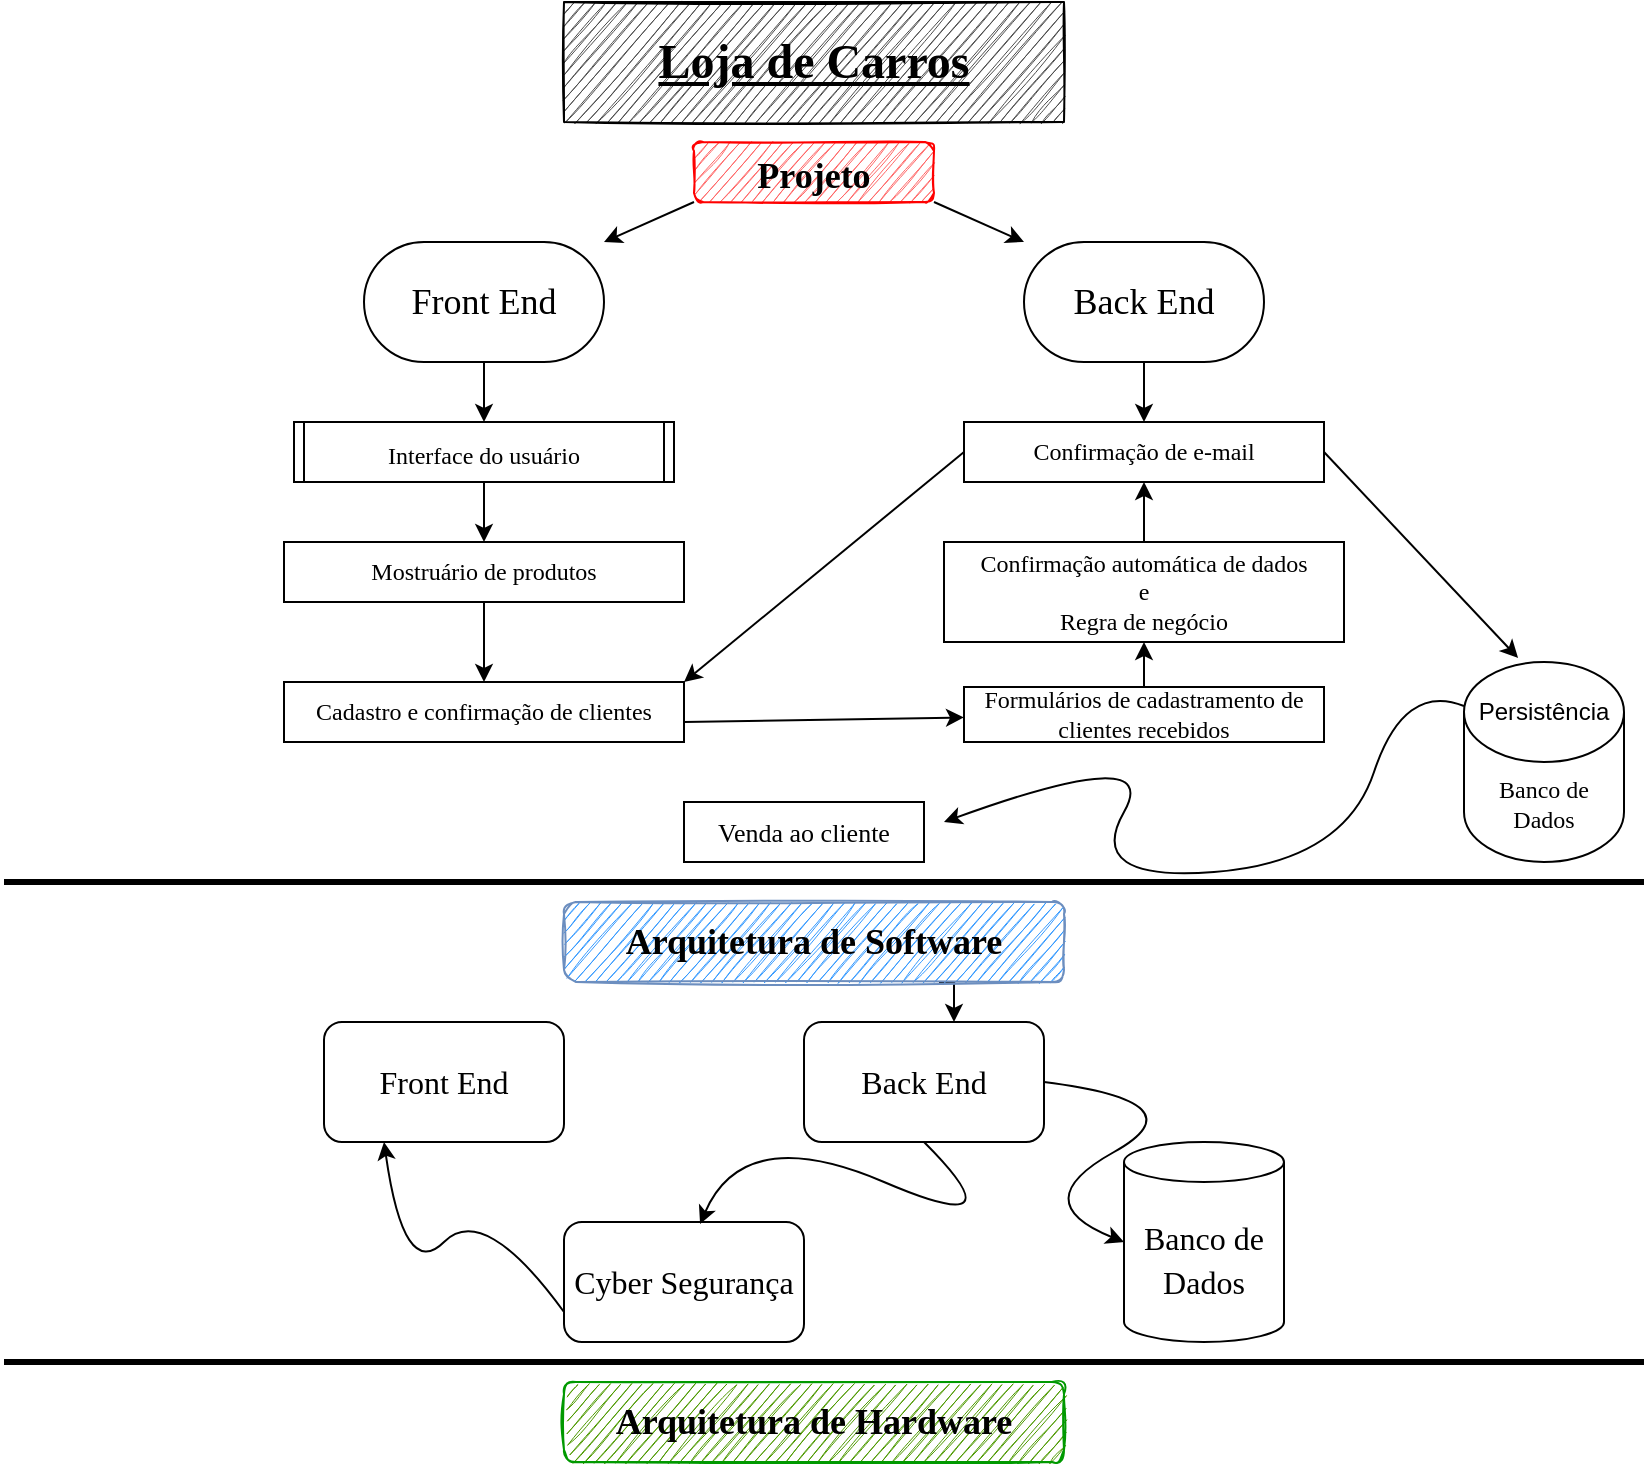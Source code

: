 <mxfile version="15.5.8" type="github">
  <diagram id="p7kDaAFhIi68iwCFzF20" name="Página-1">
    <mxGraphModel dx="1689" dy="464" grid="1" gridSize="10" guides="1" tooltips="1" connect="1" arrows="1" fold="1" page="1" pageScale="1" pageWidth="827" pageHeight="1169" math="0" shadow="0">
      <root>
        <mxCell id="qlQ8PFDM8nDWPTk6npvO-0" />
        <mxCell id="qlQ8PFDM8nDWPTk6npvO-1" parent="qlQ8PFDM8nDWPTk6npvO-0" />
        <mxCell id="aVcyfSPcGgtynPqEaSZF-3" value="&lt;font style=&quot;font-size: 24px&quot; face=&quot;Comic Sans MS&quot;&gt;&lt;b&gt;&lt;u&gt;Loja de Carros&lt;/u&gt;&lt;/b&gt;&lt;/font&gt;" style="rounded=0;whiteSpace=wrap;html=1;sketch=1;fillColor=#4D4D4D;" parent="qlQ8PFDM8nDWPTk6npvO-1" vertex="1">
          <mxGeometry x="280" width="250" height="60" as="geometry" />
        </mxCell>
        <mxCell id="aVcyfSPcGgtynPqEaSZF-15" style="edgeStyle=none;rounded=0;orthogonalLoop=1;jettySize=auto;html=1;exitX=0;exitY=1;exitDx=0;exitDy=0;entryX=1;entryY=0;entryDx=0;entryDy=0;fontFamily=Comic Sans MS;fontSize=10;" parent="qlQ8PFDM8nDWPTk6npvO-1" source="aVcyfSPcGgtynPqEaSZF-8" target="aVcyfSPcGgtynPqEaSZF-12" edge="1">
          <mxGeometry relative="1" as="geometry" />
        </mxCell>
        <mxCell id="aVcyfSPcGgtynPqEaSZF-16" style="edgeStyle=none;rounded=0;orthogonalLoop=1;jettySize=auto;html=1;exitX=1;exitY=1;exitDx=0;exitDy=0;entryX=0;entryY=0;entryDx=0;entryDy=0;fontFamily=Comic Sans MS;fontSize=10;" parent="qlQ8PFDM8nDWPTk6npvO-1" source="aVcyfSPcGgtynPqEaSZF-8" target="aVcyfSPcGgtynPqEaSZF-11" edge="1">
          <mxGeometry relative="1" as="geometry" />
        </mxCell>
        <mxCell id="aVcyfSPcGgtynPqEaSZF-8" value="&lt;font style=&quot;font-size: 18px&quot;&gt;&lt;b&gt;Projeto&lt;/b&gt;&lt;/font&gt;" style="rounded=1;whiteSpace=wrap;html=1;fontFamily=Comic Sans MS;fontSize=24;sketch=1;fillColor=#FF6666;strokeColor=#FF0000;" parent="qlQ8PFDM8nDWPTk6npvO-1" vertex="1">
          <mxGeometry x="345" y="70" width="120" height="30" as="geometry" />
        </mxCell>
        <mxCell id="aVcyfSPcGgtynPqEaSZF-31" style="edgeStyle=none;rounded=0;orthogonalLoop=1;jettySize=auto;html=1;exitX=0.5;exitY=1;exitDx=0;exitDy=0;fontFamily=Comic Sans MS;fontSize=12;entryX=0.5;entryY=0;entryDx=0;entryDy=0;" parent="qlQ8PFDM8nDWPTk6npvO-1" source="aVcyfSPcGgtynPqEaSZF-11" target="aVcyfSPcGgtynPqEaSZF-30" edge="1">
          <mxGeometry relative="1" as="geometry">
            <mxPoint x="590" y="200" as="targetPoint" />
          </mxGeometry>
        </mxCell>
        <mxCell id="aVcyfSPcGgtynPqEaSZF-11" value="Back End" style="rounded=1;whiteSpace=wrap;html=1;fontFamily=Comic Sans MS;fontSize=18;arcSize=50;" parent="qlQ8PFDM8nDWPTk6npvO-1" vertex="1">
          <mxGeometry x="510" y="120" width="120" height="60" as="geometry" />
        </mxCell>
        <mxCell id="aVcyfSPcGgtynPqEaSZF-13" style="edgeStyle=none;rounded=0;orthogonalLoop=1;jettySize=auto;html=1;exitX=0.5;exitY=1;exitDx=0;exitDy=0;fontFamily=Comic Sans MS;fontSize=18;" parent="qlQ8PFDM8nDWPTk6npvO-1" source="aVcyfSPcGgtynPqEaSZF-12" edge="1">
          <mxGeometry relative="1" as="geometry">
            <mxPoint x="240" y="210" as="targetPoint" />
          </mxGeometry>
        </mxCell>
        <mxCell id="aVcyfSPcGgtynPqEaSZF-12" value="Front End" style="rounded=1;whiteSpace=wrap;html=1;fontFamily=Comic Sans MS;fontSize=18;arcSize=50;" parent="qlQ8PFDM8nDWPTk6npvO-1" vertex="1">
          <mxGeometry x="180" y="120" width="120" height="60" as="geometry" />
        </mxCell>
        <mxCell id="aVcyfSPcGgtynPqEaSZF-17" style="edgeStyle=none;rounded=0;orthogonalLoop=1;jettySize=auto;html=1;exitX=0.5;exitY=1;exitDx=0;exitDy=0;fontFamily=Comic Sans MS;fontSize=12;" parent="qlQ8PFDM8nDWPTk6npvO-1" source="aVcyfSPcGgtynPqEaSZF-14" edge="1">
          <mxGeometry relative="1" as="geometry">
            <mxPoint x="240" y="270" as="targetPoint" />
          </mxGeometry>
        </mxCell>
        <mxCell id="aVcyfSPcGgtynPqEaSZF-14" value="&lt;font style=&quot;font-size: 12px&quot;&gt;Interface do usuário&lt;/font&gt;" style="shape=process;whiteSpace=wrap;html=1;backgroundOutline=1;fontFamily=Comic Sans MS;fontSize=18;size=0.026;" parent="qlQ8PFDM8nDWPTk6npvO-1" vertex="1">
          <mxGeometry x="145" y="210" width="190" height="30" as="geometry" />
        </mxCell>
        <mxCell id="aVcyfSPcGgtynPqEaSZF-21" style="edgeStyle=none;rounded=0;orthogonalLoop=1;jettySize=auto;html=1;exitX=0.5;exitY=1;exitDx=0;exitDy=0;fontFamily=Comic Sans MS;fontSize=12;" parent="qlQ8PFDM8nDWPTk6npvO-1" source="aVcyfSPcGgtynPqEaSZF-19" edge="1">
          <mxGeometry relative="1" as="geometry">
            <mxPoint x="240" y="340" as="targetPoint" />
          </mxGeometry>
        </mxCell>
        <mxCell id="aVcyfSPcGgtynPqEaSZF-19" value="Mostruário de produtos" style="rounded=0;whiteSpace=wrap;html=1;fontFamily=Comic Sans MS;fontSize=12;" parent="qlQ8PFDM8nDWPTk6npvO-1" vertex="1">
          <mxGeometry x="140" y="270" width="200" height="30" as="geometry" />
        </mxCell>
        <mxCell id="aVcyfSPcGgtynPqEaSZF-26" style="edgeStyle=none;rounded=0;orthogonalLoop=1;jettySize=auto;html=1;fontFamily=Comic Sans MS;fontSize=12;exitX=1;exitY=0.667;exitDx=0;exitDy=0;exitPerimeter=0;" parent="qlQ8PFDM8nDWPTk6npvO-1" source="aVcyfSPcGgtynPqEaSZF-20" target="aVcyfSPcGgtynPqEaSZF-27" edge="1">
          <mxGeometry relative="1" as="geometry">
            <mxPoint x="470" y="350" as="targetPoint" />
            <mxPoint x="350" y="360" as="sourcePoint" />
          </mxGeometry>
        </mxCell>
        <mxCell id="aVcyfSPcGgtynPqEaSZF-20" value="Cadastro e confirmação&amp;nbsp;de clientes" style="rounded=0;whiteSpace=wrap;html=1;fontFamily=Comic Sans MS;fontSize=12;" parent="qlQ8PFDM8nDWPTk6npvO-1" vertex="1">
          <mxGeometry x="140" y="340" width="200" height="30" as="geometry" />
        </mxCell>
        <mxCell id="aVcyfSPcGgtynPqEaSZF-24" value="&lt;font style=&quot;font-size: 13px&quot;&gt;Venda ao cliente&lt;/font&gt;" style="rounded=0;whiteSpace=wrap;html=1;fontFamily=Comic Sans MS;fontSize=12;" parent="qlQ8PFDM8nDWPTk6npvO-1" vertex="1">
          <mxGeometry x="340" y="400" width="120" height="30" as="geometry" />
        </mxCell>
        <mxCell id="aVcyfSPcGgtynPqEaSZF-35" style="edgeStyle=none;rounded=0;orthogonalLoop=1;jettySize=auto;html=1;exitX=0.5;exitY=0;exitDx=0;exitDy=0;fontFamily=Comic Sans MS;fontSize=12;" parent="qlQ8PFDM8nDWPTk6npvO-1" source="aVcyfSPcGgtynPqEaSZF-27" edge="1">
          <mxGeometry relative="1" as="geometry">
            <mxPoint x="570" y="320" as="targetPoint" />
          </mxGeometry>
        </mxCell>
        <mxCell id="aVcyfSPcGgtynPqEaSZF-27" value="Formulários de cadastramento de clientes recebidos" style="rounded=0;whiteSpace=wrap;html=1;fontFamily=Comic Sans MS;fontSize=12;" parent="qlQ8PFDM8nDWPTk6npvO-1" vertex="1">
          <mxGeometry x="480" y="342.5" width="180" height="27.5" as="geometry" />
        </mxCell>
        <mxCell id="aVcyfSPcGgtynPqEaSZF-36" style="edgeStyle=none;rounded=0;orthogonalLoop=1;jettySize=auto;html=1;exitX=0.5;exitY=0;exitDx=0;exitDy=0;entryX=0.5;entryY=1;entryDx=0;entryDy=0;fontFamily=Comic Sans MS;fontSize=12;" parent="qlQ8PFDM8nDWPTk6npvO-1" source="aVcyfSPcGgtynPqEaSZF-28" target="aVcyfSPcGgtynPqEaSZF-30" edge="1">
          <mxGeometry relative="1" as="geometry" />
        </mxCell>
        <mxCell id="aVcyfSPcGgtynPqEaSZF-38" style="edgeStyle=none;rounded=0;orthogonalLoop=1;jettySize=auto;html=1;exitX=0;exitY=0.5;exitDx=0;exitDy=0;fontFamily=Comic Sans MS;fontSize=12;entryX=1;entryY=0;entryDx=0;entryDy=0;entryPerimeter=0;" parent="qlQ8PFDM8nDWPTk6npvO-1" source="aVcyfSPcGgtynPqEaSZF-30" target="aVcyfSPcGgtynPqEaSZF-20" edge="1">
          <mxGeometry relative="1" as="geometry">
            <mxPoint x="350" y="340" as="targetPoint" />
          </mxGeometry>
        </mxCell>
        <mxCell id="aVcyfSPcGgtynPqEaSZF-28" value="Confirmação automática de dados&lt;br&gt;e&lt;br&gt;Regra de negócio" style="rounded=0;whiteSpace=wrap;html=1;fontFamily=Comic Sans MS;fontSize=12;" parent="qlQ8PFDM8nDWPTk6npvO-1" vertex="1">
          <mxGeometry x="470" y="270" width="200" height="50" as="geometry" />
        </mxCell>
        <mxCell id="aVcyfSPcGgtynPqEaSZF-29" value="Banco de&lt;br&gt;Dados" style="shape=cylinder3;whiteSpace=wrap;html=1;boundedLbl=1;backgroundOutline=1;size=25;fontFamily=Comic Sans MS;fontSize=12;" parent="qlQ8PFDM8nDWPTk6npvO-1" vertex="1">
          <mxGeometry x="730" y="330" width="80" height="100" as="geometry" />
        </mxCell>
        <mxCell id="aVcyfSPcGgtynPqEaSZF-34" style="edgeStyle=none;rounded=0;orthogonalLoop=1;jettySize=auto;html=1;exitX=1;exitY=0.5;exitDx=0;exitDy=0;fontFamily=Comic Sans MS;fontSize=12;entryX=0.338;entryY=-0.02;entryDx=0;entryDy=0;entryPerimeter=0;" parent="qlQ8PFDM8nDWPTk6npvO-1" source="aVcyfSPcGgtynPqEaSZF-30" target="aVcyfSPcGgtynPqEaSZF-29" edge="1">
          <mxGeometry relative="1" as="geometry">
            <mxPoint x="750" y="350" as="targetPoint" />
          </mxGeometry>
        </mxCell>
        <mxCell id="aVcyfSPcGgtynPqEaSZF-30" value="&lt;span&gt;Confirmação de e-mail&lt;/span&gt;" style="rounded=0;whiteSpace=wrap;html=1;fontFamily=Comic Sans MS;fontSize=12;" parent="qlQ8PFDM8nDWPTk6npvO-1" vertex="1">
          <mxGeometry x="480" y="210" width="180" height="30" as="geometry" />
        </mxCell>
        <mxCell id="bIJbOU5z_14CMwWA4z-d-14" style="edgeStyle=orthogonalEdgeStyle;rounded=0;orthogonalLoop=1;jettySize=auto;html=1;exitX=0.75;exitY=1;exitDx=0;exitDy=0;entryX=0.625;entryY=0;entryDx=0;entryDy=0;entryPerimeter=0;fontFamily=Comic Sans MS;fontSize=14;fontColor=#000000;" parent="qlQ8PFDM8nDWPTk6npvO-1" source="bIJbOU5z_14CMwWA4z-d-3" target="bIJbOU5z_14CMwWA4z-d-5" edge="1">
          <mxGeometry relative="1" as="geometry" />
        </mxCell>
        <mxCell id="bIJbOU5z_14CMwWA4z-d-3" value="&lt;font face=&quot;Comic Sans MS&quot; style=&quot;font-size: 18px&quot;&gt;&lt;b&gt;Arquitetura de Software&lt;/b&gt;&lt;/font&gt;" style="rounded=1;whiteSpace=wrap;html=1;fillColor=#3399FF;strokeColor=#6c8ebf;sketch=1;glass=0;" parent="qlQ8PFDM8nDWPTk6npvO-1" vertex="1">
          <mxGeometry x="280" y="450" width="250" height="40" as="geometry" />
        </mxCell>
        <mxCell id="bIJbOU5z_14CMwWA4z-d-4" value="&lt;font size=&quot;3&quot;&gt;Banco de Dados&lt;/font&gt;" style="shape=cylinder3;whiteSpace=wrap;html=1;boundedLbl=1;backgroundOutline=1;size=10;fontFamily=Comic Sans MS;fontSize=18;" parent="qlQ8PFDM8nDWPTk6npvO-1" vertex="1">
          <mxGeometry x="560" y="570" width="80" height="100" as="geometry" />
        </mxCell>
        <mxCell id="bIJbOU5z_14CMwWA4z-d-5" value="&lt;font style=&quot;font-size: 16px&quot;&gt;Back End&lt;/font&gt;" style="rounded=1;whiteSpace=wrap;html=1;fontFamily=Comic Sans MS;fontSize=18;" parent="qlQ8PFDM8nDWPTk6npvO-1" vertex="1">
          <mxGeometry x="400" y="510" width="120" height="60" as="geometry" />
        </mxCell>
        <mxCell id="bIJbOU5z_14CMwWA4z-d-6" value="&lt;font style=&quot;font-size: 16px&quot;&gt;Cyber Segurança&lt;/font&gt;" style="rounded=1;whiteSpace=wrap;html=1;fontFamily=Comic Sans MS;fontSize=18;" parent="qlQ8PFDM8nDWPTk6npvO-1" vertex="1">
          <mxGeometry x="280" y="610" width="120" height="60" as="geometry" />
        </mxCell>
        <mxCell id="bIJbOU5z_14CMwWA4z-d-7" value="&lt;font size=&quot;3&quot;&gt;Front End&lt;/font&gt;" style="rounded=1;whiteSpace=wrap;html=1;fontFamily=Comic Sans MS;fontSize=18;" parent="qlQ8PFDM8nDWPTk6npvO-1" vertex="1">
          <mxGeometry x="160" y="510" width="120" height="60" as="geometry" />
        </mxCell>
        <mxCell id="bIJbOU5z_14CMwWA4z-d-8" value="&lt;font face=&quot;Comic Sans MS&quot; style=&quot;font-size: 18px&quot;&gt;&lt;b&gt;Arquitetura de Hardware&lt;/b&gt;&lt;/font&gt;" style="rounded=1;whiteSpace=wrap;html=1;fillColor=#4D9900;strokeColor=#009900;sketch=1;strokeWidth=1;perimeterSpacing=0;" parent="qlQ8PFDM8nDWPTk6npvO-1" vertex="1">
          <mxGeometry x="280" y="690" width="250" height="40" as="geometry" />
        </mxCell>
        <mxCell id="bIJbOU5z_14CMwWA4z-d-9" value="" style="curved=1;endArrow=classic;html=1;rounded=0;fontFamily=Comic Sans MS;fontSize=14;fontColor=#000000;exitX=1;exitY=0.5;exitDx=0;exitDy=0;entryX=0;entryY=0.5;entryDx=0;entryDy=0;entryPerimeter=0;" parent="qlQ8PFDM8nDWPTk6npvO-1" source="bIJbOU5z_14CMwWA4z-d-5" target="bIJbOU5z_14CMwWA4z-d-4" edge="1">
          <mxGeometry width="50" height="50" relative="1" as="geometry">
            <mxPoint x="460" y="660" as="sourcePoint" />
            <mxPoint x="550" y="620" as="targetPoint" />
            <Array as="points">
              <mxPoint x="600" y="550" />
              <mxPoint x="510" y="600" />
            </Array>
          </mxGeometry>
        </mxCell>
        <mxCell id="bIJbOU5z_14CMwWA4z-d-10" value="" style="curved=1;endArrow=classic;html=1;rounded=0;fontFamily=Comic Sans MS;fontSize=14;fontColor=#000000;exitX=0.5;exitY=1;exitDx=0;exitDy=0;entryX=0.567;entryY=0.017;entryDx=0;entryDy=0;entryPerimeter=0;" parent="qlQ8PFDM8nDWPTk6npvO-1" source="bIJbOU5z_14CMwWA4z-d-5" target="bIJbOU5z_14CMwWA4z-d-6" edge="1">
          <mxGeometry width="50" height="50" relative="1" as="geometry">
            <mxPoint x="270" y="450" as="sourcePoint" />
            <mxPoint x="190" y="500" as="targetPoint" />
            <Array as="points">
              <mxPoint x="510" y="620" />
              <mxPoint x="370" y="560" />
            </Array>
          </mxGeometry>
        </mxCell>
        <mxCell id="bIJbOU5z_14CMwWA4z-d-12" value="" style="curved=1;endArrow=classic;html=1;rounded=0;fontFamily=Comic Sans MS;fontSize=14;fontColor=#000000;entryX=0.25;entryY=1;entryDx=0;entryDy=0;exitX=0;exitY=0.75;exitDx=0;exitDy=0;" parent="qlQ8PFDM8nDWPTk6npvO-1" source="bIJbOU5z_14CMwWA4z-d-6" target="bIJbOU5z_14CMwWA4z-d-7" edge="1">
          <mxGeometry width="50" height="50" relative="1" as="geometry">
            <mxPoint x="270" y="650" as="sourcePoint" />
            <mxPoint x="260" y="630" as="targetPoint" />
            <Array as="points">
              <mxPoint x="240" y="600" />
              <mxPoint x="200" y="640" />
            </Array>
          </mxGeometry>
        </mxCell>
        <mxCell id="OYarK3M3KfXc6UeboWhu-0" value="" style="curved=1;endArrow=classic;html=1;rounded=0;exitX=0;exitY=0;exitDx=0;exitDy=22;exitPerimeter=0;" parent="qlQ8PFDM8nDWPTk6npvO-1" source="aVcyfSPcGgtynPqEaSZF-29" edge="1">
          <mxGeometry width="50" height="50" relative="1" as="geometry">
            <mxPoint x="610" y="450" as="sourcePoint" />
            <mxPoint x="470" y="410" as="targetPoint" />
            <Array as="points">
              <mxPoint x="700" y="340" />
              <mxPoint x="670" y="430" />
              <mxPoint x="540" y="440" />
              <mxPoint x="580" y="370" />
            </Array>
          </mxGeometry>
        </mxCell>
        <mxCell id="N_W4_Cv9C_rviVgOPDVo-0" value="" style="endArrow=none;html=1;rounded=0;strokeWidth=3;" parent="qlQ8PFDM8nDWPTk6npvO-1" edge="1">
          <mxGeometry width="50" height="50" relative="1" as="geometry">
            <mxPoint y="440" as="sourcePoint" />
            <mxPoint x="820" y="440" as="targetPoint" />
          </mxGeometry>
        </mxCell>
        <mxCell id="N_W4_Cv9C_rviVgOPDVo-1" value="" style="endArrow=none;html=1;rounded=0;strokeWidth=3;" parent="qlQ8PFDM8nDWPTk6npvO-1" edge="1">
          <mxGeometry width="50" height="50" relative="1" as="geometry">
            <mxPoint y="680" as="sourcePoint" />
            <mxPoint x="820" y="680" as="targetPoint" />
          </mxGeometry>
        </mxCell>
        <mxCell id="nAs8KH4V1zd_IxUIDnW7-0" value="Persistência" style="text;html=1;strokeColor=none;fillColor=none;align=center;verticalAlign=middle;whiteSpace=wrap;rounded=0;sketch=1;" vertex="1" parent="qlQ8PFDM8nDWPTk6npvO-1">
          <mxGeometry x="740" y="340" width="60" height="30" as="geometry" />
        </mxCell>
      </root>
    </mxGraphModel>
  </diagram>
</mxfile>

